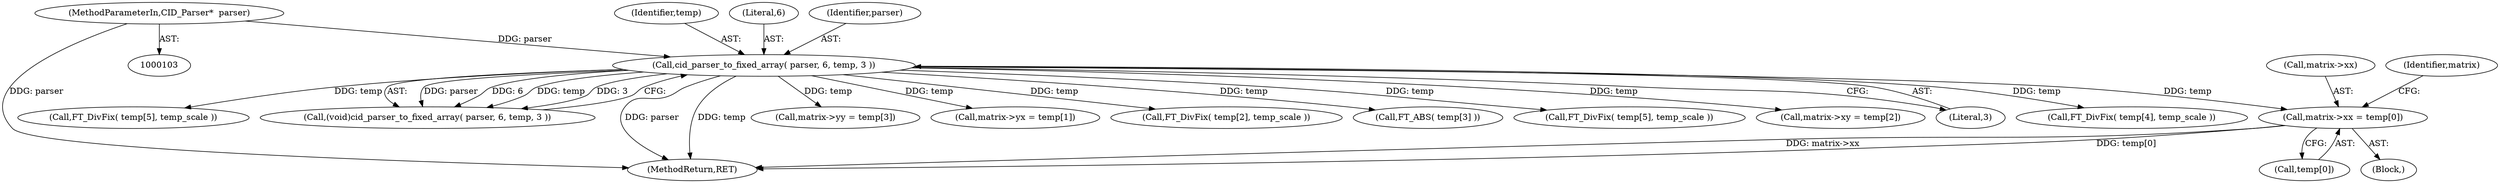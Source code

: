 digraph "0_savannah_8b281f83e8516535756f92dbf90940ac44bd45e1@array" {
"1000188" [label="(Call,matrix->xx = temp[0])"];
"1000163" [label="(Call,cid_parser_to_fixed_array( parser, 6, temp, 3 ))"];
"1000105" [label="(MethodParameterIn,CID_Parser*  parser)"];
"1000166" [label="(Identifier,temp)"];
"1000167" [label="(Literal,3)"];
"1000165" [label="(Literal,6)"];
"1000229" [label="(Call,FT_DivFix( temp[4], temp_scale ))"];
"1000178" [label="(Call,FT_DivFix( temp[5], temp_scale ))"];
"1000161" [label="(Call,(void)cid_parser_to_fixed_array( parser, 6, temp, 3 ))"];
"1000248" [label="(MethodReturn,RET)"];
"1000188" [label="(Call,matrix->xx = temp[0])"];
"1000189" [label="(Call,matrix->xx)"];
"1000209" [label="(Call,matrix->yy = temp[3])"];
"1000195" [label="(Call,matrix->yx = temp[1])"];
"1000220" [label="(Call,FT_DivFix( temp[2], temp_scale ))"];
"1000164" [label="(Identifier,parser)"];
"1000163" [label="(Call,cid_parser_to_fixed_array( parser, 6, temp, 3 ))"];
"1000170" [label="(Call,FT_ABS( temp[3] ))"];
"1000238" [label="(Call,FT_DivFix( temp[5], temp_scale ))"];
"1000192" [label="(Call,temp[0])"];
"1000197" [label="(Identifier,matrix)"];
"1000202" [label="(Call,matrix->xy = temp[2])"];
"1000105" [label="(MethodParameterIn,CID_Parser*  parser)"];
"1000106" [label="(Block,)"];
"1000188" -> "1000106"  [label="AST: "];
"1000188" -> "1000192"  [label="CFG: "];
"1000189" -> "1000188"  [label="AST: "];
"1000192" -> "1000188"  [label="AST: "];
"1000197" -> "1000188"  [label="CFG: "];
"1000188" -> "1000248"  [label="DDG: matrix->xx"];
"1000188" -> "1000248"  [label="DDG: temp[0]"];
"1000163" -> "1000188"  [label="DDG: temp"];
"1000163" -> "1000161"  [label="AST: "];
"1000163" -> "1000167"  [label="CFG: "];
"1000164" -> "1000163"  [label="AST: "];
"1000165" -> "1000163"  [label="AST: "];
"1000166" -> "1000163"  [label="AST: "];
"1000167" -> "1000163"  [label="AST: "];
"1000161" -> "1000163"  [label="CFG: "];
"1000163" -> "1000248"  [label="DDG: parser"];
"1000163" -> "1000248"  [label="DDG: temp"];
"1000163" -> "1000161"  [label="DDG: parser"];
"1000163" -> "1000161"  [label="DDG: 6"];
"1000163" -> "1000161"  [label="DDG: temp"];
"1000163" -> "1000161"  [label="DDG: 3"];
"1000105" -> "1000163"  [label="DDG: parser"];
"1000163" -> "1000170"  [label="DDG: temp"];
"1000163" -> "1000178"  [label="DDG: temp"];
"1000163" -> "1000195"  [label="DDG: temp"];
"1000163" -> "1000202"  [label="DDG: temp"];
"1000163" -> "1000209"  [label="DDG: temp"];
"1000163" -> "1000220"  [label="DDG: temp"];
"1000163" -> "1000229"  [label="DDG: temp"];
"1000163" -> "1000238"  [label="DDG: temp"];
"1000105" -> "1000103"  [label="AST: "];
"1000105" -> "1000248"  [label="DDG: parser"];
}
